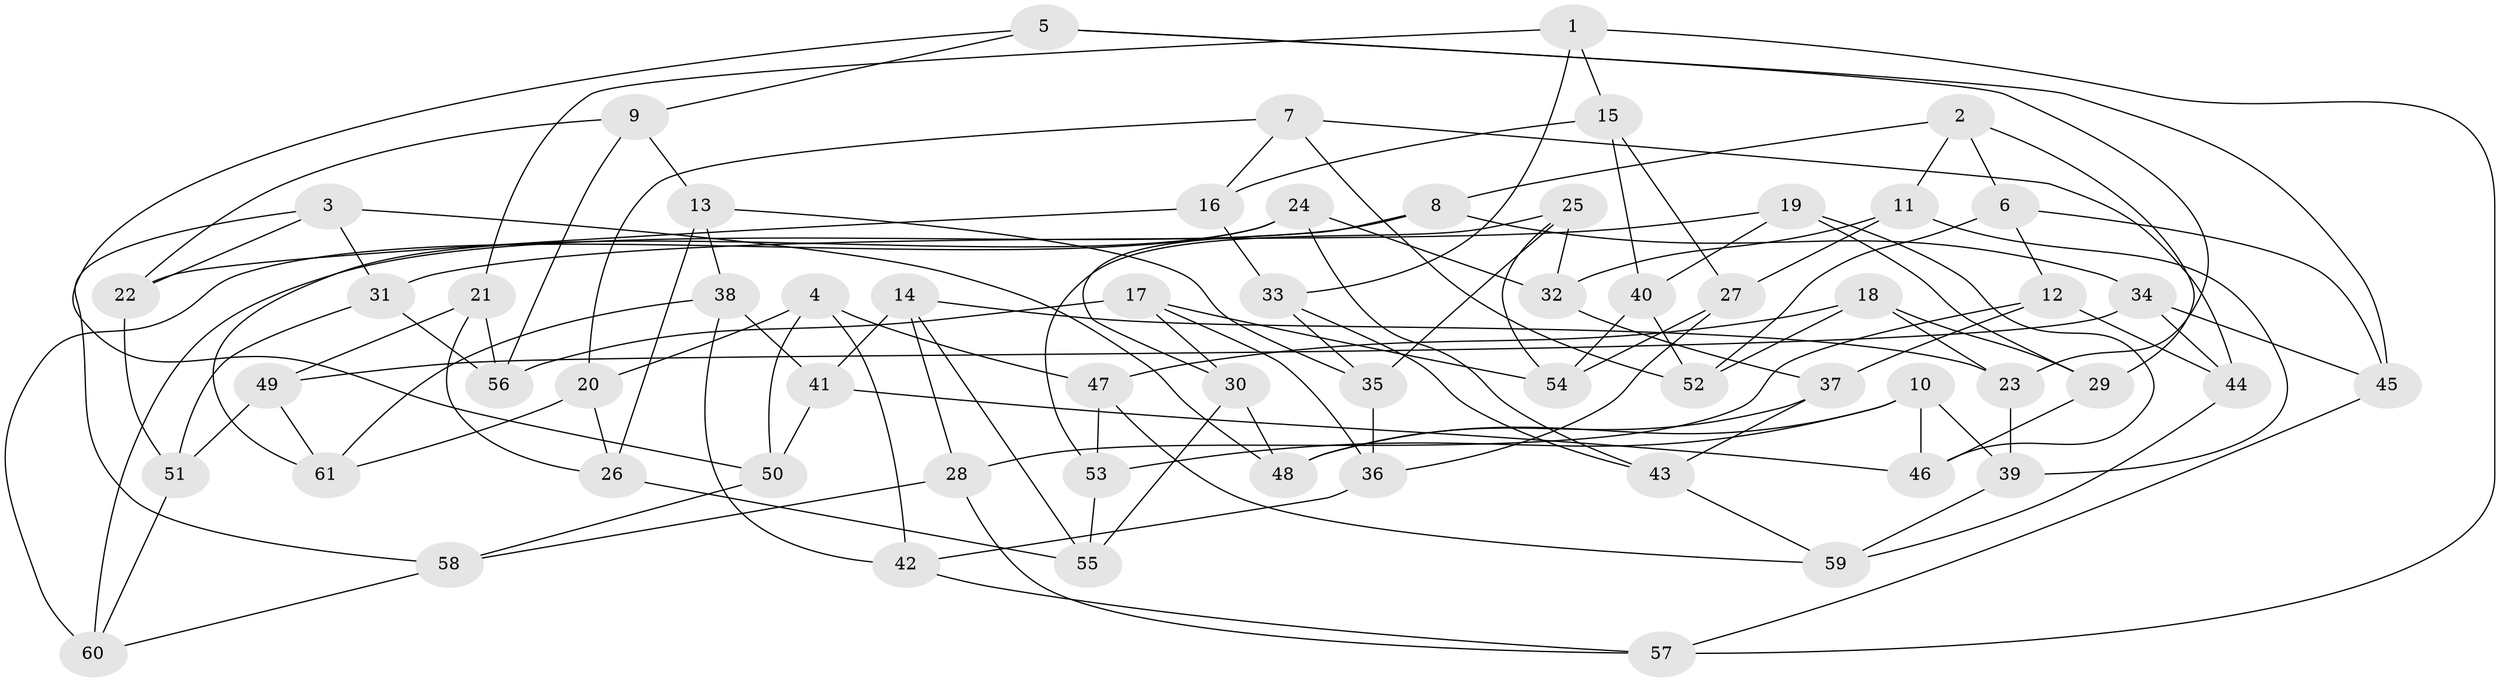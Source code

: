 // Generated by graph-tools (version 1.1) at 2025/02/03/09/25 03:02:54]
// undirected, 61 vertices, 122 edges
graph export_dot {
graph [start="1"]
  node [color=gray90,style=filled];
  1;
  2;
  3;
  4;
  5;
  6;
  7;
  8;
  9;
  10;
  11;
  12;
  13;
  14;
  15;
  16;
  17;
  18;
  19;
  20;
  21;
  22;
  23;
  24;
  25;
  26;
  27;
  28;
  29;
  30;
  31;
  32;
  33;
  34;
  35;
  36;
  37;
  38;
  39;
  40;
  41;
  42;
  43;
  44;
  45;
  46;
  47;
  48;
  49;
  50;
  51;
  52;
  53;
  54;
  55;
  56;
  57;
  58;
  59;
  60;
  61;
  1 -- 57;
  1 -- 33;
  1 -- 15;
  1 -- 21;
  2 -- 8;
  2 -- 29;
  2 -- 6;
  2 -- 11;
  3 -- 22;
  3 -- 48;
  3 -- 31;
  3 -- 58;
  4 -- 47;
  4 -- 50;
  4 -- 42;
  4 -- 20;
  5 -- 23;
  5 -- 9;
  5 -- 50;
  5 -- 45;
  6 -- 45;
  6 -- 52;
  6 -- 12;
  7 -- 16;
  7 -- 20;
  7 -- 52;
  7 -- 44;
  8 -- 34;
  8 -- 60;
  8 -- 30;
  9 -- 22;
  9 -- 13;
  9 -- 56;
  10 -- 39;
  10 -- 48;
  10 -- 46;
  10 -- 53;
  11 -- 32;
  11 -- 39;
  11 -- 27;
  12 -- 44;
  12 -- 37;
  12 -- 28;
  13 -- 35;
  13 -- 26;
  13 -- 38;
  14 -- 28;
  14 -- 23;
  14 -- 41;
  14 -- 55;
  15 -- 27;
  15 -- 40;
  15 -- 16;
  16 -- 22;
  16 -- 33;
  17 -- 54;
  17 -- 30;
  17 -- 56;
  17 -- 36;
  18 -- 23;
  18 -- 29;
  18 -- 47;
  18 -- 52;
  19 -- 29;
  19 -- 31;
  19 -- 40;
  19 -- 46;
  20 -- 26;
  20 -- 61;
  21 -- 56;
  21 -- 26;
  21 -- 49;
  22 -- 51;
  23 -- 39;
  24 -- 60;
  24 -- 43;
  24 -- 61;
  24 -- 32;
  25 -- 53;
  25 -- 54;
  25 -- 32;
  25 -- 35;
  26 -- 55;
  27 -- 36;
  27 -- 54;
  28 -- 57;
  28 -- 58;
  29 -- 46;
  30 -- 55;
  30 -- 48;
  31 -- 51;
  31 -- 56;
  32 -- 37;
  33 -- 43;
  33 -- 35;
  34 -- 45;
  34 -- 44;
  34 -- 49;
  35 -- 36;
  36 -- 42;
  37 -- 48;
  37 -- 43;
  38 -- 41;
  38 -- 61;
  38 -- 42;
  39 -- 59;
  40 -- 52;
  40 -- 54;
  41 -- 50;
  41 -- 46;
  42 -- 57;
  43 -- 59;
  44 -- 59;
  45 -- 57;
  47 -- 53;
  47 -- 59;
  49 -- 51;
  49 -- 61;
  50 -- 58;
  51 -- 60;
  53 -- 55;
  58 -- 60;
}
